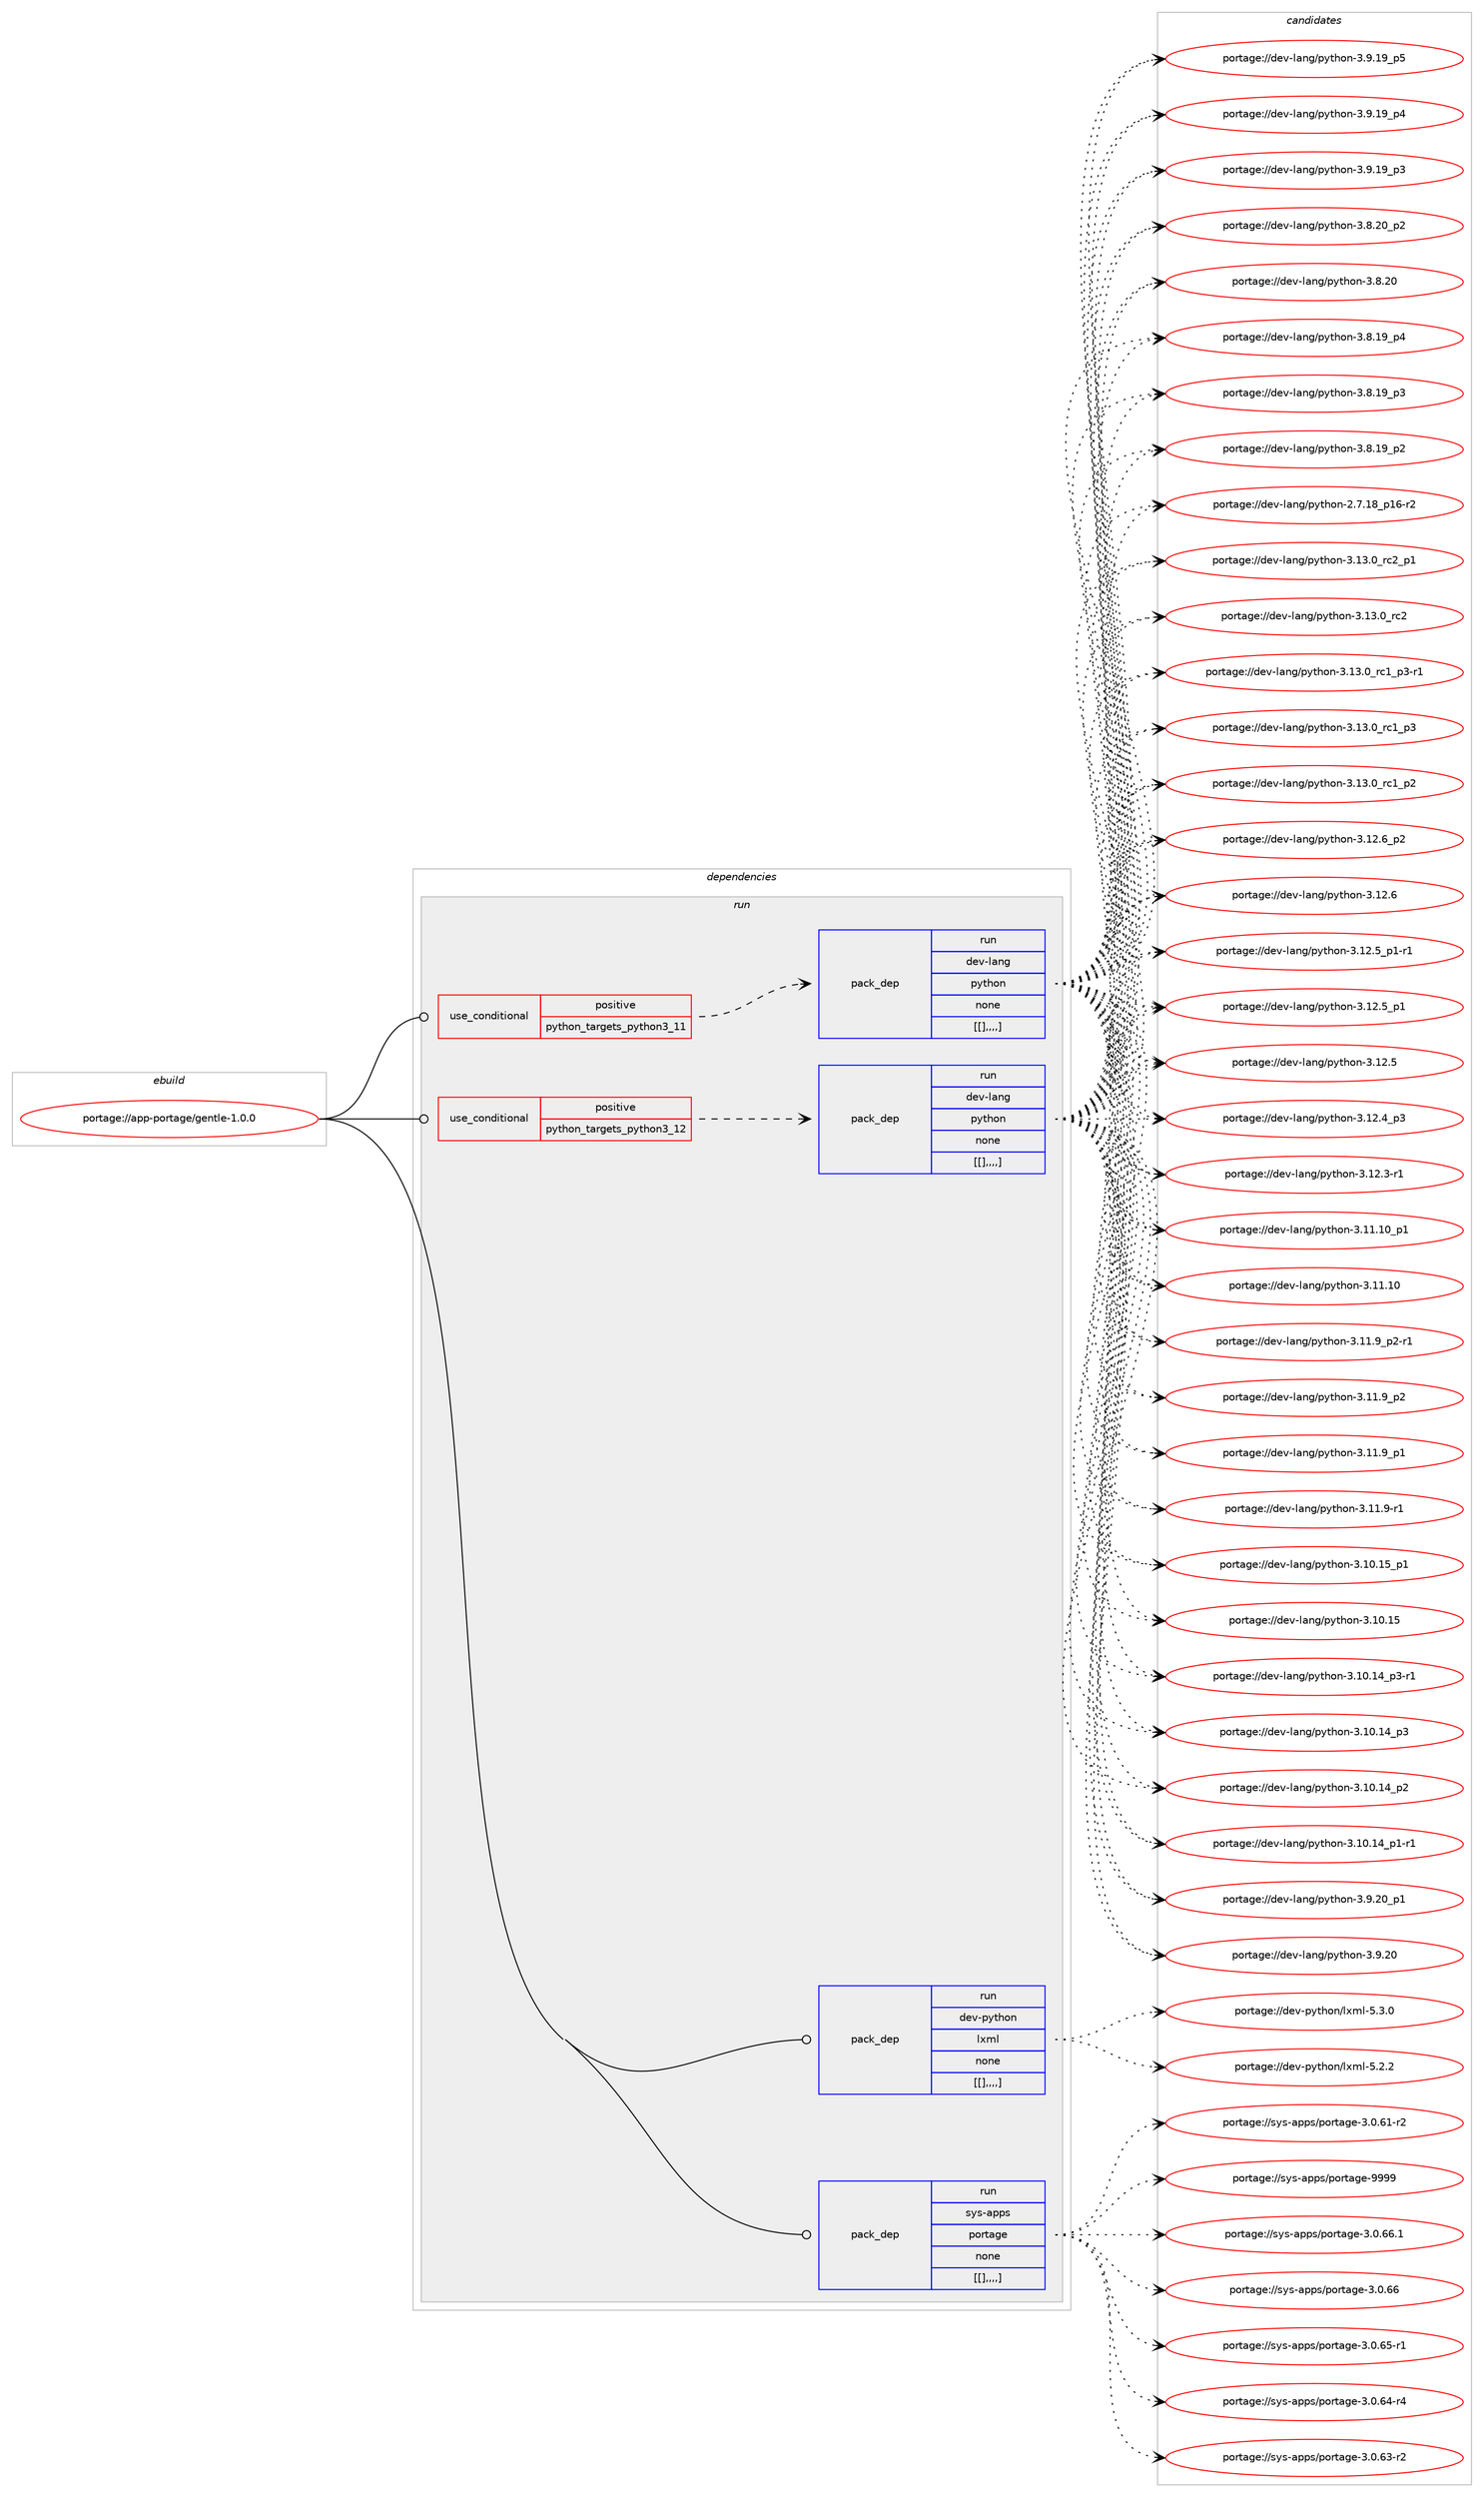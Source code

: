 digraph prolog {

# *************
# Graph options
# *************

newrank=true;
concentrate=true;
compound=true;
graph [rankdir=LR,fontname=Helvetica,fontsize=10,ranksep=1.5];#, ranksep=2.5, nodesep=0.2];
edge  [arrowhead=vee];
node  [fontname=Helvetica,fontsize=10];

# **********
# The ebuild
# **********

subgraph cluster_leftcol {
color=gray;
label=<<i>ebuild</i>>;
id [label="portage://app-portage/gentle-1.0.0", color=red, width=4, href="../app-portage/gentle-1.0.0.svg"];
}

# ****************
# The dependencies
# ****************

subgraph cluster_midcol {
color=gray;
label=<<i>dependencies</i>>;
subgraph cluster_compile {
fillcolor="#eeeeee";
style=filled;
label=<<i>compile</i>>;
}
subgraph cluster_compileandrun {
fillcolor="#eeeeee";
style=filled;
label=<<i>compile and run</i>>;
}
subgraph cluster_run {
fillcolor="#eeeeee";
style=filled;
label=<<i>run</i>>;
subgraph cond14397 {
dependency50908 [label=<<TABLE BORDER="0" CELLBORDER="1" CELLSPACING="0" CELLPADDING="4"><TR><TD ROWSPAN="3" CELLPADDING="10">use_conditional</TD></TR><TR><TD>positive</TD></TR><TR><TD>python_targets_python3_11</TD></TR></TABLE>>, shape=none, color=red];
subgraph pack36054 {
dependency50909 [label=<<TABLE BORDER="0" CELLBORDER="1" CELLSPACING="0" CELLPADDING="4" WIDTH="220"><TR><TD ROWSPAN="6" CELLPADDING="30">pack_dep</TD></TR><TR><TD WIDTH="110">run</TD></TR><TR><TD>dev-lang</TD></TR><TR><TD>python</TD></TR><TR><TD>none</TD></TR><TR><TD>[[],,,,]</TD></TR></TABLE>>, shape=none, color=blue];
}
dependency50908:e -> dependency50909:w [weight=20,style="dashed",arrowhead="vee"];
}
id:e -> dependency50908:w [weight=20,style="solid",arrowhead="odot"];
subgraph cond14398 {
dependency50910 [label=<<TABLE BORDER="0" CELLBORDER="1" CELLSPACING="0" CELLPADDING="4"><TR><TD ROWSPAN="3" CELLPADDING="10">use_conditional</TD></TR><TR><TD>positive</TD></TR><TR><TD>python_targets_python3_12</TD></TR></TABLE>>, shape=none, color=red];
subgraph pack36055 {
dependency50911 [label=<<TABLE BORDER="0" CELLBORDER="1" CELLSPACING="0" CELLPADDING="4" WIDTH="220"><TR><TD ROWSPAN="6" CELLPADDING="30">pack_dep</TD></TR><TR><TD WIDTH="110">run</TD></TR><TR><TD>dev-lang</TD></TR><TR><TD>python</TD></TR><TR><TD>none</TD></TR><TR><TD>[[],,,,]</TD></TR></TABLE>>, shape=none, color=blue];
}
dependency50910:e -> dependency50911:w [weight=20,style="dashed",arrowhead="vee"];
}
id:e -> dependency50910:w [weight=20,style="solid",arrowhead="odot"];
subgraph pack36056 {
dependency50912 [label=<<TABLE BORDER="0" CELLBORDER="1" CELLSPACING="0" CELLPADDING="4" WIDTH="220"><TR><TD ROWSPAN="6" CELLPADDING="30">pack_dep</TD></TR><TR><TD WIDTH="110">run</TD></TR><TR><TD>dev-python</TD></TR><TR><TD>lxml</TD></TR><TR><TD>none</TD></TR><TR><TD>[[],,,,]</TD></TR></TABLE>>, shape=none, color=blue];
}
id:e -> dependency50912:w [weight=20,style="solid",arrowhead="odot"];
subgraph pack36057 {
dependency50913 [label=<<TABLE BORDER="0" CELLBORDER="1" CELLSPACING="0" CELLPADDING="4" WIDTH="220"><TR><TD ROWSPAN="6" CELLPADDING="30">pack_dep</TD></TR><TR><TD WIDTH="110">run</TD></TR><TR><TD>sys-apps</TD></TR><TR><TD>portage</TD></TR><TR><TD>none</TD></TR><TR><TD>[[],,,,]</TD></TR></TABLE>>, shape=none, color=blue];
}
id:e -> dependency50913:w [weight=20,style="solid",arrowhead="odot"];
}
}

# **************
# The candidates
# **************

subgraph cluster_choices {
rank=same;
color=gray;
label=<<i>candidates</i>>;

subgraph choice36054 {
color=black;
nodesep=1;
choice100101118451089711010347112121116104111110455146495146489511499509511249 [label="portage://dev-lang/python-3.13.0_rc2_p1", color=red, width=4,href="../dev-lang/python-3.13.0_rc2_p1.svg"];
choice10010111845108971101034711212111610411111045514649514648951149950 [label="portage://dev-lang/python-3.13.0_rc2", color=red, width=4,href="../dev-lang/python-3.13.0_rc2.svg"];
choice1001011184510897110103471121211161041111104551464951464895114994995112514511449 [label="portage://dev-lang/python-3.13.0_rc1_p3-r1", color=red, width=4,href="../dev-lang/python-3.13.0_rc1_p3-r1.svg"];
choice100101118451089711010347112121116104111110455146495146489511499499511251 [label="portage://dev-lang/python-3.13.0_rc1_p3", color=red, width=4,href="../dev-lang/python-3.13.0_rc1_p3.svg"];
choice100101118451089711010347112121116104111110455146495146489511499499511250 [label="portage://dev-lang/python-3.13.0_rc1_p2", color=red, width=4,href="../dev-lang/python-3.13.0_rc1_p2.svg"];
choice100101118451089711010347112121116104111110455146495046549511250 [label="portage://dev-lang/python-3.12.6_p2", color=red, width=4,href="../dev-lang/python-3.12.6_p2.svg"];
choice10010111845108971101034711212111610411111045514649504654 [label="portage://dev-lang/python-3.12.6", color=red, width=4,href="../dev-lang/python-3.12.6.svg"];
choice1001011184510897110103471121211161041111104551464950465395112494511449 [label="portage://dev-lang/python-3.12.5_p1-r1", color=red, width=4,href="../dev-lang/python-3.12.5_p1-r1.svg"];
choice100101118451089711010347112121116104111110455146495046539511249 [label="portage://dev-lang/python-3.12.5_p1", color=red, width=4,href="../dev-lang/python-3.12.5_p1.svg"];
choice10010111845108971101034711212111610411111045514649504653 [label="portage://dev-lang/python-3.12.5", color=red, width=4,href="../dev-lang/python-3.12.5.svg"];
choice100101118451089711010347112121116104111110455146495046529511251 [label="portage://dev-lang/python-3.12.4_p3", color=red, width=4,href="../dev-lang/python-3.12.4_p3.svg"];
choice100101118451089711010347112121116104111110455146495046514511449 [label="portage://dev-lang/python-3.12.3-r1", color=red, width=4,href="../dev-lang/python-3.12.3-r1.svg"];
choice10010111845108971101034711212111610411111045514649494649489511249 [label="portage://dev-lang/python-3.11.10_p1", color=red, width=4,href="../dev-lang/python-3.11.10_p1.svg"];
choice1001011184510897110103471121211161041111104551464949464948 [label="portage://dev-lang/python-3.11.10", color=red, width=4,href="../dev-lang/python-3.11.10.svg"];
choice1001011184510897110103471121211161041111104551464949465795112504511449 [label="portage://dev-lang/python-3.11.9_p2-r1", color=red, width=4,href="../dev-lang/python-3.11.9_p2-r1.svg"];
choice100101118451089711010347112121116104111110455146494946579511250 [label="portage://dev-lang/python-3.11.9_p2", color=red, width=4,href="../dev-lang/python-3.11.9_p2.svg"];
choice100101118451089711010347112121116104111110455146494946579511249 [label="portage://dev-lang/python-3.11.9_p1", color=red, width=4,href="../dev-lang/python-3.11.9_p1.svg"];
choice100101118451089711010347112121116104111110455146494946574511449 [label="portage://dev-lang/python-3.11.9-r1", color=red, width=4,href="../dev-lang/python-3.11.9-r1.svg"];
choice10010111845108971101034711212111610411111045514649484649539511249 [label="portage://dev-lang/python-3.10.15_p1", color=red, width=4,href="../dev-lang/python-3.10.15_p1.svg"];
choice1001011184510897110103471121211161041111104551464948464953 [label="portage://dev-lang/python-3.10.15", color=red, width=4,href="../dev-lang/python-3.10.15.svg"];
choice100101118451089711010347112121116104111110455146494846495295112514511449 [label="portage://dev-lang/python-3.10.14_p3-r1", color=red, width=4,href="../dev-lang/python-3.10.14_p3-r1.svg"];
choice10010111845108971101034711212111610411111045514649484649529511251 [label="portage://dev-lang/python-3.10.14_p3", color=red, width=4,href="../dev-lang/python-3.10.14_p3.svg"];
choice10010111845108971101034711212111610411111045514649484649529511250 [label="portage://dev-lang/python-3.10.14_p2", color=red, width=4,href="../dev-lang/python-3.10.14_p2.svg"];
choice100101118451089711010347112121116104111110455146494846495295112494511449 [label="portage://dev-lang/python-3.10.14_p1-r1", color=red, width=4,href="../dev-lang/python-3.10.14_p1-r1.svg"];
choice100101118451089711010347112121116104111110455146574650489511249 [label="portage://dev-lang/python-3.9.20_p1", color=red, width=4,href="../dev-lang/python-3.9.20_p1.svg"];
choice10010111845108971101034711212111610411111045514657465048 [label="portage://dev-lang/python-3.9.20", color=red, width=4,href="../dev-lang/python-3.9.20.svg"];
choice100101118451089711010347112121116104111110455146574649579511253 [label="portage://dev-lang/python-3.9.19_p5", color=red, width=4,href="../dev-lang/python-3.9.19_p5.svg"];
choice100101118451089711010347112121116104111110455146574649579511252 [label="portage://dev-lang/python-3.9.19_p4", color=red, width=4,href="../dev-lang/python-3.9.19_p4.svg"];
choice100101118451089711010347112121116104111110455146574649579511251 [label="portage://dev-lang/python-3.9.19_p3", color=red, width=4,href="../dev-lang/python-3.9.19_p3.svg"];
choice100101118451089711010347112121116104111110455146564650489511250 [label="portage://dev-lang/python-3.8.20_p2", color=red, width=4,href="../dev-lang/python-3.8.20_p2.svg"];
choice10010111845108971101034711212111610411111045514656465048 [label="portage://dev-lang/python-3.8.20", color=red, width=4,href="../dev-lang/python-3.8.20.svg"];
choice100101118451089711010347112121116104111110455146564649579511252 [label="portage://dev-lang/python-3.8.19_p4", color=red, width=4,href="../dev-lang/python-3.8.19_p4.svg"];
choice100101118451089711010347112121116104111110455146564649579511251 [label="portage://dev-lang/python-3.8.19_p3", color=red, width=4,href="../dev-lang/python-3.8.19_p3.svg"];
choice100101118451089711010347112121116104111110455146564649579511250 [label="portage://dev-lang/python-3.8.19_p2", color=red, width=4,href="../dev-lang/python-3.8.19_p2.svg"];
choice100101118451089711010347112121116104111110455046554649569511249544511450 [label="portage://dev-lang/python-2.7.18_p16-r2", color=red, width=4,href="../dev-lang/python-2.7.18_p16-r2.svg"];
dependency50909:e -> choice100101118451089711010347112121116104111110455146495146489511499509511249:w [style=dotted,weight="100"];
dependency50909:e -> choice10010111845108971101034711212111610411111045514649514648951149950:w [style=dotted,weight="100"];
dependency50909:e -> choice1001011184510897110103471121211161041111104551464951464895114994995112514511449:w [style=dotted,weight="100"];
dependency50909:e -> choice100101118451089711010347112121116104111110455146495146489511499499511251:w [style=dotted,weight="100"];
dependency50909:e -> choice100101118451089711010347112121116104111110455146495146489511499499511250:w [style=dotted,weight="100"];
dependency50909:e -> choice100101118451089711010347112121116104111110455146495046549511250:w [style=dotted,weight="100"];
dependency50909:e -> choice10010111845108971101034711212111610411111045514649504654:w [style=dotted,weight="100"];
dependency50909:e -> choice1001011184510897110103471121211161041111104551464950465395112494511449:w [style=dotted,weight="100"];
dependency50909:e -> choice100101118451089711010347112121116104111110455146495046539511249:w [style=dotted,weight="100"];
dependency50909:e -> choice10010111845108971101034711212111610411111045514649504653:w [style=dotted,weight="100"];
dependency50909:e -> choice100101118451089711010347112121116104111110455146495046529511251:w [style=dotted,weight="100"];
dependency50909:e -> choice100101118451089711010347112121116104111110455146495046514511449:w [style=dotted,weight="100"];
dependency50909:e -> choice10010111845108971101034711212111610411111045514649494649489511249:w [style=dotted,weight="100"];
dependency50909:e -> choice1001011184510897110103471121211161041111104551464949464948:w [style=dotted,weight="100"];
dependency50909:e -> choice1001011184510897110103471121211161041111104551464949465795112504511449:w [style=dotted,weight="100"];
dependency50909:e -> choice100101118451089711010347112121116104111110455146494946579511250:w [style=dotted,weight="100"];
dependency50909:e -> choice100101118451089711010347112121116104111110455146494946579511249:w [style=dotted,weight="100"];
dependency50909:e -> choice100101118451089711010347112121116104111110455146494946574511449:w [style=dotted,weight="100"];
dependency50909:e -> choice10010111845108971101034711212111610411111045514649484649539511249:w [style=dotted,weight="100"];
dependency50909:e -> choice1001011184510897110103471121211161041111104551464948464953:w [style=dotted,weight="100"];
dependency50909:e -> choice100101118451089711010347112121116104111110455146494846495295112514511449:w [style=dotted,weight="100"];
dependency50909:e -> choice10010111845108971101034711212111610411111045514649484649529511251:w [style=dotted,weight="100"];
dependency50909:e -> choice10010111845108971101034711212111610411111045514649484649529511250:w [style=dotted,weight="100"];
dependency50909:e -> choice100101118451089711010347112121116104111110455146494846495295112494511449:w [style=dotted,weight="100"];
dependency50909:e -> choice100101118451089711010347112121116104111110455146574650489511249:w [style=dotted,weight="100"];
dependency50909:e -> choice10010111845108971101034711212111610411111045514657465048:w [style=dotted,weight="100"];
dependency50909:e -> choice100101118451089711010347112121116104111110455146574649579511253:w [style=dotted,weight="100"];
dependency50909:e -> choice100101118451089711010347112121116104111110455146574649579511252:w [style=dotted,weight="100"];
dependency50909:e -> choice100101118451089711010347112121116104111110455146574649579511251:w [style=dotted,weight="100"];
dependency50909:e -> choice100101118451089711010347112121116104111110455146564650489511250:w [style=dotted,weight="100"];
dependency50909:e -> choice10010111845108971101034711212111610411111045514656465048:w [style=dotted,weight="100"];
dependency50909:e -> choice100101118451089711010347112121116104111110455146564649579511252:w [style=dotted,weight="100"];
dependency50909:e -> choice100101118451089711010347112121116104111110455146564649579511251:w [style=dotted,weight="100"];
dependency50909:e -> choice100101118451089711010347112121116104111110455146564649579511250:w [style=dotted,weight="100"];
dependency50909:e -> choice100101118451089711010347112121116104111110455046554649569511249544511450:w [style=dotted,weight="100"];
}
subgraph choice36055 {
color=black;
nodesep=1;
choice100101118451089711010347112121116104111110455146495146489511499509511249 [label="portage://dev-lang/python-3.13.0_rc2_p1", color=red, width=4,href="../dev-lang/python-3.13.0_rc2_p1.svg"];
choice10010111845108971101034711212111610411111045514649514648951149950 [label="portage://dev-lang/python-3.13.0_rc2", color=red, width=4,href="../dev-lang/python-3.13.0_rc2.svg"];
choice1001011184510897110103471121211161041111104551464951464895114994995112514511449 [label="portage://dev-lang/python-3.13.0_rc1_p3-r1", color=red, width=4,href="../dev-lang/python-3.13.0_rc1_p3-r1.svg"];
choice100101118451089711010347112121116104111110455146495146489511499499511251 [label="portage://dev-lang/python-3.13.0_rc1_p3", color=red, width=4,href="../dev-lang/python-3.13.0_rc1_p3.svg"];
choice100101118451089711010347112121116104111110455146495146489511499499511250 [label="portage://dev-lang/python-3.13.0_rc1_p2", color=red, width=4,href="../dev-lang/python-3.13.0_rc1_p2.svg"];
choice100101118451089711010347112121116104111110455146495046549511250 [label="portage://dev-lang/python-3.12.6_p2", color=red, width=4,href="../dev-lang/python-3.12.6_p2.svg"];
choice10010111845108971101034711212111610411111045514649504654 [label="portage://dev-lang/python-3.12.6", color=red, width=4,href="../dev-lang/python-3.12.6.svg"];
choice1001011184510897110103471121211161041111104551464950465395112494511449 [label="portage://dev-lang/python-3.12.5_p1-r1", color=red, width=4,href="../dev-lang/python-3.12.5_p1-r1.svg"];
choice100101118451089711010347112121116104111110455146495046539511249 [label="portage://dev-lang/python-3.12.5_p1", color=red, width=4,href="../dev-lang/python-3.12.5_p1.svg"];
choice10010111845108971101034711212111610411111045514649504653 [label="portage://dev-lang/python-3.12.5", color=red, width=4,href="../dev-lang/python-3.12.5.svg"];
choice100101118451089711010347112121116104111110455146495046529511251 [label="portage://dev-lang/python-3.12.4_p3", color=red, width=4,href="../dev-lang/python-3.12.4_p3.svg"];
choice100101118451089711010347112121116104111110455146495046514511449 [label="portage://dev-lang/python-3.12.3-r1", color=red, width=4,href="../dev-lang/python-3.12.3-r1.svg"];
choice10010111845108971101034711212111610411111045514649494649489511249 [label="portage://dev-lang/python-3.11.10_p1", color=red, width=4,href="../dev-lang/python-3.11.10_p1.svg"];
choice1001011184510897110103471121211161041111104551464949464948 [label="portage://dev-lang/python-3.11.10", color=red, width=4,href="../dev-lang/python-3.11.10.svg"];
choice1001011184510897110103471121211161041111104551464949465795112504511449 [label="portage://dev-lang/python-3.11.9_p2-r1", color=red, width=4,href="../dev-lang/python-3.11.9_p2-r1.svg"];
choice100101118451089711010347112121116104111110455146494946579511250 [label="portage://dev-lang/python-3.11.9_p2", color=red, width=4,href="../dev-lang/python-3.11.9_p2.svg"];
choice100101118451089711010347112121116104111110455146494946579511249 [label="portage://dev-lang/python-3.11.9_p1", color=red, width=4,href="../dev-lang/python-3.11.9_p1.svg"];
choice100101118451089711010347112121116104111110455146494946574511449 [label="portage://dev-lang/python-3.11.9-r1", color=red, width=4,href="../dev-lang/python-3.11.9-r1.svg"];
choice10010111845108971101034711212111610411111045514649484649539511249 [label="portage://dev-lang/python-3.10.15_p1", color=red, width=4,href="../dev-lang/python-3.10.15_p1.svg"];
choice1001011184510897110103471121211161041111104551464948464953 [label="portage://dev-lang/python-3.10.15", color=red, width=4,href="../dev-lang/python-3.10.15.svg"];
choice100101118451089711010347112121116104111110455146494846495295112514511449 [label="portage://dev-lang/python-3.10.14_p3-r1", color=red, width=4,href="../dev-lang/python-3.10.14_p3-r1.svg"];
choice10010111845108971101034711212111610411111045514649484649529511251 [label="portage://dev-lang/python-3.10.14_p3", color=red, width=4,href="../dev-lang/python-3.10.14_p3.svg"];
choice10010111845108971101034711212111610411111045514649484649529511250 [label="portage://dev-lang/python-3.10.14_p2", color=red, width=4,href="../dev-lang/python-3.10.14_p2.svg"];
choice100101118451089711010347112121116104111110455146494846495295112494511449 [label="portage://dev-lang/python-3.10.14_p1-r1", color=red, width=4,href="../dev-lang/python-3.10.14_p1-r1.svg"];
choice100101118451089711010347112121116104111110455146574650489511249 [label="portage://dev-lang/python-3.9.20_p1", color=red, width=4,href="../dev-lang/python-3.9.20_p1.svg"];
choice10010111845108971101034711212111610411111045514657465048 [label="portage://dev-lang/python-3.9.20", color=red, width=4,href="../dev-lang/python-3.9.20.svg"];
choice100101118451089711010347112121116104111110455146574649579511253 [label="portage://dev-lang/python-3.9.19_p5", color=red, width=4,href="../dev-lang/python-3.9.19_p5.svg"];
choice100101118451089711010347112121116104111110455146574649579511252 [label="portage://dev-lang/python-3.9.19_p4", color=red, width=4,href="../dev-lang/python-3.9.19_p4.svg"];
choice100101118451089711010347112121116104111110455146574649579511251 [label="portage://dev-lang/python-3.9.19_p3", color=red, width=4,href="../dev-lang/python-3.9.19_p3.svg"];
choice100101118451089711010347112121116104111110455146564650489511250 [label="portage://dev-lang/python-3.8.20_p2", color=red, width=4,href="../dev-lang/python-3.8.20_p2.svg"];
choice10010111845108971101034711212111610411111045514656465048 [label="portage://dev-lang/python-3.8.20", color=red, width=4,href="../dev-lang/python-3.8.20.svg"];
choice100101118451089711010347112121116104111110455146564649579511252 [label="portage://dev-lang/python-3.8.19_p4", color=red, width=4,href="../dev-lang/python-3.8.19_p4.svg"];
choice100101118451089711010347112121116104111110455146564649579511251 [label="portage://dev-lang/python-3.8.19_p3", color=red, width=4,href="../dev-lang/python-3.8.19_p3.svg"];
choice100101118451089711010347112121116104111110455146564649579511250 [label="portage://dev-lang/python-3.8.19_p2", color=red, width=4,href="../dev-lang/python-3.8.19_p2.svg"];
choice100101118451089711010347112121116104111110455046554649569511249544511450 [label="portage://dev-lang/python-2.7.18_p16-r2", color=red, width=4,href="../dev-lang/python-2.7.18_p16-r2.svg"];
dependency50911:e -> choice100101118451089711010347112121116104111110455146495146489511499509511249:w [style=dotted,weight="100"];
dependency50911:e -> choice10010111845108971101034711212111610411111045514649514648951149950:w [style=dotted,weight="100"];
dependency50911:e -> choice1001011184510897110103471121211161041111104551464951464895114994995112514511449:w [style=dotted,weight="100"];
dependency50911:e -> choice100101118451089711010347112121116104111110455146495146489511499499511251:w [style=dotted,weight="100"];
dependency50911:e -> choice100101118451089711010347112121116104111110455146495146489511499499511250:w [style=dotted,weight="100"];
dependency50911:e -> choice100101118451089711010347112121116104111110455146495046549511250:w [style=dotted,weight="100"];
dependency50911:e -> choice10010111845108971101034711212111610411111045514649504654:w [style=dotted,weight="100"];
dependency50911:e -> choice1001011184510897110103471121211161041111104551464950465395112494511449:w [style=dotted,weight="100"];
dependency50911:e -> choice100101118451089711010347112121116104111110455146495046539511249:w [style=dotted,weight="100"];
dependency50911:e -> choice10010111845108971101034711212111610411111045514649504653:w [style=dotted,weight="100"];
dependency50911:e -> choice100101118451089711010347112121116104111110455146495046529511251:w [style=dotted,weight="100"];
dependency50911:e -> choice100101118451089711010347112121116104111110455146495046514511449:w [style=dotted,weight="100"];
dependency50911:e -> choice10010111845108971101034711212111610411111045514649494649489511249:w [style=dotted,weight="100"];
dependency50911:e -> choice1001011184510897110103471121211161041111104551464949464948:w [style=dotted,weight="100"];
dependency50911:e -> choice1001011184510897110103471121211161041111104551464949465795112504511449:w [style=dotted,weight="100"];
dependency50911:e -> choice100101118451089711010347112121116104111110455146494946579511250:w [style=dotted,weight="100"];
dependency50911:e -> choice100101118451089711010347112121116104111110455146494946579511249:w [style=dotted,weight="100"];
dependency50911:e -> choice100101118451089711010347112121116104111110455146494946574511449:w [style=dotted,weight="100"];
dependency50911:e -> choice10010111845108971101034711212111610411111045514649484649539511249:w [style=dotted,weight="100"];
dependency50911:e -> choice1001011184510897110103471121211161041111104551464948464953:w [style=dotted,weight="100"];
dependency50911:e -> choice100101118451089711010347112121116104111110455146494846495295112514511449:w [style=dotted,weight="100"];
dependency50911:e -> choice10010111845108971101034711212111610411111045514649484649529511251:w [style=dotted,weight="100"];
dependency50911:e -> choice10010111845108971101034711212111610411111045514649484649529511250:w [style=dotted,weight="100"];
dependency50911:e -> choice100101118451089711010347112121116104111110455146494846495295112494511449:w [style=dotted,weight="100"];
dependency50911:e -> choice100101118451089711010347112121116104111110455146574650489511249:w [style=dotted,weight="100"];
dependency50911:e -> choice10010111845108971101034711212111610411111045514657465048:w [style=dotted,weight="100"];
dependency50911:e -> choice100101118451089711010347112121116104111110455146574649579511253:w [style=dotted,weight="100"];
dependency50911:e -> choice100101118451089711010347112121116104111110455146574649579511252:w [style=dotted,weight="100"];
dependency50911:e -> choice100101118451089711010347112121116104111110455146574649579511251:w [style=dotted,weight="100"];
dependency50911:e -> choice100101118451089711010347112121116104111110455146564650489511250:w [style=dotted,weight="100"];
dependency50911:e -> choice10010111845108971101034711212111610411111045514656465048:w [style=dotted,weight="100"];
dependency50911:e -> choice100101118451089711010347112121116104111110455146564649579511252:w [style=dotted,weight="100"];
dependency50911:e -> choice100101118451089711010347112121116104111110455146564649579511251:w [style=dotted,weight="100"];
dependency50911:e -> choice100101118451089711010347112121116104111110455146564649579511250:w [style=dotted,weight="100"];
dependency50911:e -> choice100101118451089711010347112121116104111110455046554649569511249544511450:w [style=dotted,weight="100"];
}
subgraph choice36056 {
color=black;
nodesep=1;
choice1001011184511212111610411111047108120109108455346514648 [label="portage://dev-python/lxml-5.3.0", color=red, width=4,href="../dev-python/lxml-5.3.0.svg"];
choice1001011184511212111610411111047108120109108455346504650 [label="portage://dev-python/lxml-5.2.2", color=red, width=4,href="../dev-python/lxml-5.2.2.svg"];
dependency50912:e -> choice1001011184511212111610411111047108120109108455346514648:w [style=dotted,weight="100"];
dependency50912:e -> choice1001011184511212111610411111047108120109108455346504650:w [style=dotted,weight="100"];
}
subgraph choice36057 {
color=black;
nodesep=1;
choice115121115459711211211547112111114116971031014557575757 [label="portage://sys-apps/portage-9999", color=red, width=4,href="../sys-apps/portage-9999.svg"];
choice11512111545971121121154711211111411697103101455146484654544649 [label="portage://sys-apps/portage-3.0.66.1", color=red, width=4,href="../sys-apps/portage-3.0.66.1.svg"];
choice1151211154597112112115471121111141169710310145514648465454 [label="portage://sys-apps/portage-3.0.66", color=red, width=4,href="../sys-apps/portage-3.0.66.svg"];
choice11512111545971121121154711211111411697103101455146484654534511449 [label="portage://sys-apps/portage-3.0.65-r1", color=red, width=4,href="../sys-apps/portage-3.0.65-r1.svg"];
choice11512111545971121121154711211111411697103101455146484654524511452 [label="portage://sys-apps/portage-3.0.64-r4", color=red, width=4,href="../sys-apps/portage-3.0.64-r4.svg"];
choice11512111545971121121154711211111411697103101455146484654514511450 [label="portage://sys-apps/portage-3.0.63-r2", color=red, width=4,href="../sys-apps/portage-3.0.63-r2.svg"];
choice11512111545971121121154711211111411697103101455146484654494511450 [label="portage://sys-apps/portage-3.0.61-r2", color=red, width=4,href="../sys-apps/portage-3.0.61-r2.svg"];
dependency50913:e -> choice115121115459711211211547112111114116971031014557575757:w [style=dotted,weight="100"];
dependency50913:e -> choice11512111545971121121154711211111411697103101455146484654544649:w [style=dotted,weight="100"];
dependency50913:e -> choice1151211154597112112115471121111141169710310145514648465454:w [style=dotted,weight="100"];
dependency50913:e -> choice11512111545971121121154711211111411697103101455146484654534511449:w [style=dotted,weight="100"];
dependency50913:e -> choice11512111545971121121154711211111411697103101455146484654524511452:w [style=dotted,weight="100"];
dependency50913:e -> choice11512111545971121121154711211111411697103101455146484654514511450:w [style=dotted,weight="100"];
dependency50913:e -> choice11512111545971121121154711211111411697103101455146484654494511450:w [style=dotted,weight="100"];
}
}

}
